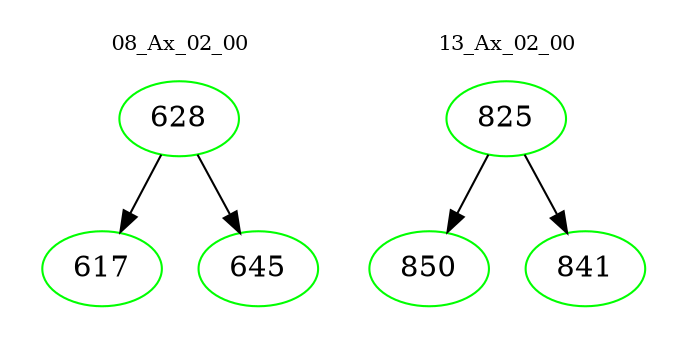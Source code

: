 digraph{
subgraph cluster_0 {
color = white
label = "08_Ax_02_00";
fontsize=10;
T0_628 [label="628", color="green"]
T0_628 -> T0_617 [color="black"]
T0_617 [label="617", color="green"]
T0_628 -> T0_645 [color="black"]
T0_645 [label="645", color="green"]
}
subgraph cluster_1 {
color = white
label = "13_Ax_02_00";
fontsize=10;
T1_825 [label="825", color="green"]
T1_825 -> T1_850 [color="black"]
T1_850 [label="850", color="green"]
T1_825 -> T1_841 [color="black"]
T1_841 [label="841", color="green"]
}
}
